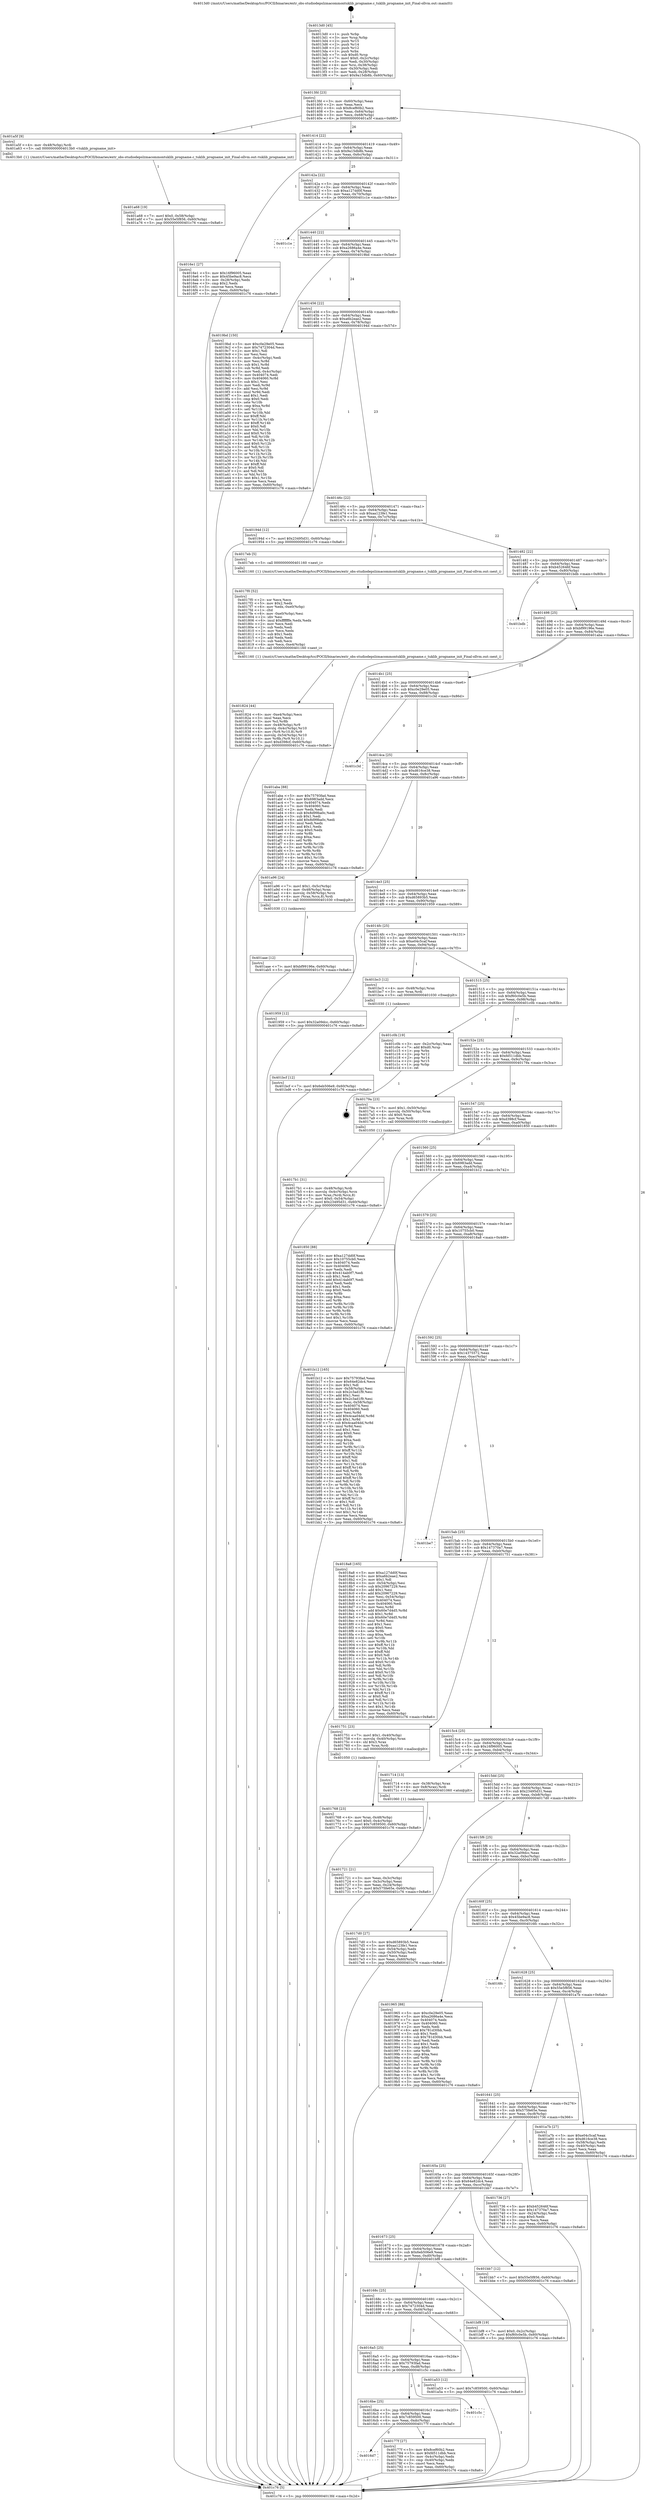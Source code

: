 digraph "0x4013d0" {
  label = "0x4013d0 (/mnt/c/Users/mathe/Desktop/tcc/POCII/binaries/extr_obs-studiodepslzmacommontuklib_progname.c_tuklib_progname_init_Final-ollvm.out::main(0))"
  labelloc = "t"
  node[shape=record]

  Entry [label="",width=0.3,height=0.3,shape=circle,fillcolor=black,style=filled]
  "0x4013fd" [label="{
     0x4013fd [23]\l
     | [instrs]\l
     &nbsp;&nbsp;0x4013fd \<+3\>: mov -0x60(%rbp),%eax\l
     &nbsp;&nbsp;0x401400 \<+2\>: mov %eax,%ecx\l
     &nbsp;&nbsp;0x401402 \<+6\>: sub $0x8cef60b2,%ecx\l
     &nbsp;&nbsp;0x401408 \<+3\>: mov %eax,-0x64(%rbp)\l
     &nbsp;&nbsp;0x40140b \<+3\>: mov %ecx,-0x68(%rbp)\l
     &nbsp;&nbsp;0x40140e \<+6\>: je 0000000000401a5f \<main+0x68f\>\l
  }"]
  "0x401a5f" [label="{
     0x401a5f [9]\l
     | [instrs]\l
     &nbsp;&nbsp;0x401a5f \<+4\>: mov -0x48(%rbp),%rdi\l
     &nbsp;&nbsp;0x401a63 \<+5\>: call 00000000004013b0 \<tuklib_progname_init\>\l
     | [calls]\l
     &nbsp;&nbsp;0x4013b0 \{1\} (/mnt/c/Users/mathe/Desktop/tcc/POCII/binaries/extr_obs-studiodepslzmacommontuklib_progname.c_tuklib_progname_init_Final-ollvm.out::tuklib_progname_init)\l
  }"]
  "0x401414" [label="{
     0x401414 [22]\l
     | [instrs]\l
     &nbsp;&nbsp;0x401414 \<+5\>: jmp 0000000000401419 \<main+0x49\>\l
     &nbsp;&nbsp;0x401419 \<+3\>: mov -0x64(%rbp),%eax\l
     &nbsp;&nbsp;0x40141c \<+5\>: sub $0x9a15db8b,%eax\l
     &nbsp;&nbsp;0x401421 \<+3\>: mov %eax,-0x6c(%rbp)\l
     &nbsp;&nbsp;0x401424 \<+6\>: je 00000000004016e1 \<main+0x311\>\l
  }"]
  Exit [label="",width=0.3,height=0.3,shape=circle,fillcolor=black,style=filled,peripheries=2]
  "0x4016e1" [label="{
     0x4016e1 [27]\l
     | [instrs]\l
     &nbsp;&nbsp;0x4016e1 \<+5\>: mov $0x16f96005,%eax\l
     &nbsp;&nbsp;0x4016e6 \<+5\>: mov $0x45be9ac8,%ecx\l
     &nbsp;&nbsp;0x4016eb \<+3\>: mov -0x28(%rbp),%edx\l
     &nbsp;&nbsp;0x4016ee \<+3\>: cmp $0x2,%edx\l
     &nbsp;&nbsp;0x4016f1 \<+3\>: cmovne %ecx,%eax\l
     &nbsp;&nbsp;0x4016f4 \<+3\>: mov %eax,-0x60(%rbp)\l
     &nbsp;&nbsp;0x4016f7 \<+5\>: jmp 0000000000401c76 \<main+0x8a6\>\l
  }"]
  "0x40142a" [label="{
     0x40142a [22]\l
     | [instrs]\l
     &nbsp;&nbsp;0x40142a \<+5\>: jmp 000000000040142f \<main+0x5f\>\l
     &nbsp;&nbsp;0x40142f \<+3\>: mov -0x64(%rbp),%eax\l
     &nbsp;&nbsp;0x401432 \<+5\>: sub $0xa127dd0f,%eax\l
     &nbsp;&nbsp;0x401437 \<+3\>: mov %eax,-0x70(%rbp)\l
     &nbsp;&nbsp;0x40143a \<+6\>: je 0000000000401c1e \<main+0x84e\>\l
  }"]
  "0x401c76" [label="{
     0x401c76 [5]\l
     | [instrs]\l
     &nbsp;&nbsp;0x401c76 \<+5\>: jmp 00000000004013fd \<main+0x2d\>\l
  }"]
  "0x4013d0" [label="{
     0x4013d0 [45]\l
     | [instrs]\l
     &nbsp;&nbsp;0x4013d0 \<+1\>: push %rbp\l
     &nbsp;&nbsp;0x4013d1 \<+3\>: mov %rsp,%rbp\l
     &nbsp;&nbsp;0x4013d4 \<+2\>: push %r15\l
     &nbsp;&nbsp;0x4013d6 \<+2\>: push %r14\l
     &nbsp;&nbsp;0x4013d8 \<+2\>: push %r12\l
     &nbsp;&nbsp;0x4013da \<+1\>: push %rbx\l
     &nbsp;&nbsp;0x4013db \<+7\>: sub $0xd0,%rsp\l
     &nbsp;&nbsp;0x4013e2 \<+7\>: movl $0x0,-0x2c(%rbp)\l
     &nbsp;&nbsp;0x4013e9 \<+3\>: mov %edi,-0x30(%rbp)\l
     &nbsp;&nbsp;0x4013ec \<+4\>: mov %rsi,-0x38(%rbp)\l
     &nbsp;&nbsp;0x4013f0 \<+3\>: mov -0x30(%rbp),%edi\l
     &nbsp;&nbsp;0x4013f3 \<+3\>: mov %edi,-0x28(%rbp)\l
     &nbsp;&nbsp;0x4013f6 \<+7\>: movl $0x9a15db8b,-0x60(%rbp)\l
  }"]
  "0x401bcf" [label="{
     0x401bcf [12]\l
     | [instrs]\l
     &nbsp;&nbsp;0x401bcf \<+7\>: movl $0x6eb506e9,-0x60(%rbp)\l
     &nbsp;&nbsp;0x401bd6 \<+5\>: jmp 0000000000401c76 \<main+0x8a6\>\l
  }"]
  "0x401c1e" [label="{
     0x401c1e\l
  }", style=dashed]
  "0x401440" [label="{
     0x401440 [22]\l
     | [instrs]\l
     &nbsp;&nbsp;0x401440 \<+5\>: jmp 0000000000401445 \<main+0x75\>\l
     &nbsp;&nbsp;0x401445 \<+3\>: mov -0x64(%rbp),%eax\l
     &nbsp;&nbsp;0x401448 \<+5\>: sub $0xa2686a4e,%eax\l
     &nbsp;&nbsp;0x40144d \<+3\>: mov %eax,-0x74(%rbp)\l
     &nbsp;&nbsp;0x401450 \<+6\>: je 00000000004019bd \<main+0x5ed\>\l
  }"]
  "0x401aae" [label="{
     0x401aae [12]\l
     | [instrs]\l
     &nbsp;&nbsp;0x401aae \<+7\>: movl $0xbf99196e,-0x60(%rbp)\l
     &nbsp;&nbsp;0x401ab5 \<+5\>: jmp 0000000000401c76 \<main+0x8a6\>\l
  }"]
  "0x4019bd" [label="{
     0x4019bd [150]\l
     | [instrs]\l
     &nbsp;&nbsp;0x4019bd \<+5\>: mov $0xc0e29e05,%eax\l
     &nbsp;&nbsp;0x4019c2 \<+5\>: mov $0x7472304d,%ecx\l
     &nbsp;&nbsp;0x4019c7 \<+2\>: mov $0x1,%dl\l
     &nbsp;&nbsp;0x4019c9 \<+2\>: xor %esi,%esi\l
     &nbsp;&nbsp;0x4019cb \<+3\>: mov -0x4c(%rbp),%edi\l
     &nbsp;&nbsp;0x4019ce \<+3\>: mov %esi,%r8d\l
     &nbsp;&nbsp;0x4019d1 \<+4\>: sub $0x1,%r8d\l
     &nbsp;&nbsp;0x4019d5 \<+3\>: sub %r8d,%edi\l
     &nbsp;&nbsp;0x4019d8 \<+3\>: mov %edi,-0x4c(%rbp)\l
     &nbsp;&nbsp;0x4019db \<+7\>: mov 0x404074,%edi\l
     &nbsp;&nbsp;0x4019e2 \<+8\>: mov 0x404060,%r8d\l
     &nbsp;&nbsp;0x4019ea \<+3\>: sub $0x1,%esi\l
     &nbsp;&nbsp;0x4019ed \<+3\>: mov %edi,%r9d\l
     &nbsp;&nbsp;0x4019f0 \<+3\>: add %esi,%r9d\l
     &nbsp;&nbsp;0x4019f3 \<+4\>: imul %r9d,%edi\l
     &nbsp;&nbsp;0x4019f7 \<+3\>: and $0x1,%edi\l
     &nbsp;&nbsp;0x4019fa \<+3\>: cmp $0x0,%edi\l
     &nbsp;&nbsp;0x4019fd \<+4\>: sete %r10b\l
     &nbsp;&nbsp;0x401a01 \<+4\>: cmp $0xa,%r8d\l
     &nbsp;&nbsp;0x401a05 \<+4\>: setl %r11b\l
     &nbsp;&nbsp;0x401a09 \<+3\>: mov %r10b,%bl\l
     &nbsp;&nbsp;0x401a0c \<+3\>: xor $0xff,%bl\l
     &nbsp;&nbsp;0x401a0f \<+3\>: mov %r11b,%r14b\l
     &nbsp;&nbsp;0x401a12 \<+4\>: xor $0xff,%r14b\l
     &nbsp;&nbsp;0x401a16 \<+3\>: xor $0x0,%dl\l
     &nbsp;&nbsp;0x401a19 \<+3\>: mov %bl,%r15b\l
     &nbsp;&nbsp;0x401a1c \<+4\>: and $0x0,%r15b\l
     &nbsp;&nbsp;0x401a20 \<+3\>: and %dl,%r10b\l
     &nbsp;&nbsp;0x401a23 \<+3\>: mov %r14b,%r12b\l
     &nbsp;&nbsp;0x401a26 \<+4\>: and $0x0,%r12b\l
     &nbsp;&nbsp;0x401a2a \<+3\>: and %dl,%r11b\l
     &nbsp;&nbsp;0x401a2d \<+3\>: or %r10b,%r15b\l
     &nbsp;&nbsp;0x401a30 \<+3\>: or %r11b,%r12b\l
     &nbsp;&nbsp;0x401a33 \<+3\>: xor %r12b,%r15b\l
     &nbsp;&nbsp;0x401a36 \<+3\>: or %r14b,%bl\l
     &nbsp;&nbsp;0x401a39 \<+3\>: xor $0xff,%bl\l
     &nbsp;&nbsp;0x401a3c \<+3\>: or $0x0,%dl\l
     &nbsp;&nbsp;0x401a3f \<+2\>: and %dl,%bl\l
     &nbsp;&nbsp;0x401a41 \<+3\>: or %bl,%r15b\l
     &nbsp;&nbsp;0x401a44 \<+4\>: test $0x1,%r15b\l
     &nbsp;&nbsp;0x401a48 \<+3\>: cmovne %ecx,%eax\l
     &nbsp;&nbsp;0x401a4b \<+3\>: mov %eax,-0x60(%rbp)\l
     &nbsp;&nbsp;0x401a4e \<+5\>: jmp 0000000000401c76 \<main+0x8a6\>\l
  }"]
  "0x401456" [label="{
     0x401456 [22]\l
     | [instrs]\l
     &nbsp;&nbsp;0x401456 \<+5\>: jmp 000000000040145b \<main+0x8b\>\l
     &nbsp;&nbsp;0x40145b \<+3\>: mov -0x64(%rbp),%eax\l
     &nbsp;&nbsp;0x40145e \<+5\>: sub $0xa6b2eae2,%eax\l
     &nbsp;&nbsp;0x401463 \<+3\>: mov %eax,-0x78(%rbp)\l
     &nbsp;&nbsp;0x401466 \<+6\>: je 000000000040194d \<main+0x57d\>\l
  }"]
  "0x401a68" [label="{
     0x401a68 [19]\l
     | [instrs]\l
     &nbsp;&nbsp;0x401a68 \<+7\>: movl $0x0,-0x58(%rbp)\l
     &nbsp;&nbsp;0x401a6f \<+7\>: movl $0x55e5f856,-0x60(%rbp)\l
     &nbsp;&nbsp;0x401a76 \<+5\>: jmp 0000000000401c76 \<main+0x8a6\>\l
  }"]
  "0x40194d" [label="{
     0x40194d [12]\l
     | [instrs]\l
     &nbsp;&nbsp;0x40194d \<+7\>: movl $0x23495d31,-0x60(%rbp)\l
     &nbsp;&nbsp;0x401954 \<+5\>: jmp 0000000000401c76 \<main+0x8a6\>\l
  }"]
  "0x40146c" [label="{
     0x40146c [22]\l
     | [instrs]\l
     &nbsp;&nbsp;0x40146c \<+5\>: jmp 0000000000401471 \<main+0xa1\>\l
     &nbsp;&nbsp;0x401471 \<+3\>: mov -0x64(%rbp),%eax\l
     &nbsp;&nbsp;0x401474 \<+5\>: sub $0xaa123fe1,%eax\l
     &nbsp;&nbsp;0x401479 \<+3\>: mov %eax,-0x7c(%rbp)\l
     &nbsp;&nbsp;0x40147c \<+6\>: je 00000000004017eb \<main+0x41b\>\l
  }"]
  "0x401824" [label="{
     0x401824 [44]\l
     | [instrs]\l
     &nbsp;&nbsp;0x401824 \<+6\>: mov -0xe4(%rbp),%ecx\l
     &nbsp;&nbsp;0x40182a \<+3\>: imul %eax,%ecx\l
     &nbsp;&nbsp;0x40182d \<+3\>: mov %cl,%r8b\l
     &nbsp;&nbsp;0x401830 \<+4\>: mov -0x48(%rbp),%r9\l
     &nbsp;&nbsp;0x401834 \<+4\>: movslq -0x4c(%rbp),%r10\l
     &nbsp;&nbsp;0x401838 \<+4\>: mov (%r9,%r10,8),%r9\l
     &nbsp;&nbsp;0x40183c \<+4\>: movslq -0x54(%rbp),%r10\l
     &nbsp;&nbsp;0x401840 \<+4\>: mov %r8b,(%r9,%r10,1)\l
     &nbsp;&nbsp;0x401844 \<+7\>: movl $0xd398cf,-0x60(%rbp)\l
     &nbsp;&nbsp;0x40184b \<+5\>: jmp 0000000000401c76 \<main+0x8a6\>\l
  }"]
  "0x4017eb" [label="{
     0x4017eb [5]\l
     | [instrs]\l
     &nbsp;&nbsp;0x4017eb \<+5\>: call 0000000000401160 \<next_i\>\l
     | [calls]\l
     &nbsp;&nbsp;0x401160 \{1\} (/mnt/c/Users/mathe/Desktop/tcc/POCII/binaries/extr_obs-studiodepslzmacommontuklib_progname.c_tuklib_progname_init_Final-ollvm.out::next_i)\l
  }"]
  "0x401482" [label="{
     0x401482 [22]\l
     | [instrs]\l
     &nbsp;&nbsp;0x401482 \<+5\>: jmp 0000000000401487 \<main+0xb7\>\l
     &nbsp;&nbsp;0x401487 \<+3\>: mov -0x64(%rbp),%eax\l
     &nbsp;&nbsp;0x40148a \<+5\>: sub $0xb452646f,%eax\l
     &nbsp;&nbsp;0x40148f \<+3\>: mov %eax,-0x80(%rbp)\l
     &nbsp;&nbsp;0x401492 \<+6\>: je 0000000000401bdb \<main+0x80b\>\l
  }"]
  "0x4017f0" [label="{
     0x4017f0 [52]\l
     | [instrs]\l
     &nbsp;&nbsp;0x4017f0 \<+2\>: xor %ecx,%ecx\l
     &nbsp;&nbsp;0x4017f2 \<+5\>: mov $0x2,%edx\l
     &nbsp;&nbsp;0x4017f7 \<+6\>: mov %edx,-0xe0(%rbp)\l
     &nbsp;&nbsp;0x4017fd \<+1\>: cltd\l
     &nbsp;&nbsp;0x4017fe \<+6\>: mov -0xe0(%rbp),%esi\l
     &nbsp;&nbsp;0x401804 \<+2\>: idiv %esi\l
     &nbsp;&nbsp;0x401806 \<+6\>: imul $0xfffffffe,%edx,%edx\l
     &nbsp;&nbsp;0x40180c \<+2\>: mov %ecx,%edi\l
     &nbsp;&nbsp;0x40180e \<+2\>: sub %edx,%edi\l
     &nbsp;&nbsp;0x401810 \<+2\>: mov %ecx,%edx\l
     &nbsp;&nbsp;0x401812 \<+3\>: sub $0x1,%edx\l
     &nbsp;&nbsp;0x401815 \<+2\>: add %edx,%edi\l
     &nbsp;&nbsp;0x401817 \<+2\>: sub %edi,%ecx\l
     &nbsp;&nbsp;0x401819 \<+6\>: mov %ecx,-0xe4(%rbp)\l
     &nbsp;&nbsp;0x40181f \<+5\>: call 0000000000401160 \<next_i\>\l
     | [calls]\l
     &nbsp;&nbsp;0x401160 \{1\} (/mnt/c/Users/mathe/Desktop/tcc/POCII/binaries/extr_obs-studiodepslzmacommontuklib_progname.c_tuklib_progname_init_Final-ollvm.out::next_i)\l
  }"]
  "0x401bdb" [label="{
     0x401bdb\l
  }", style=dashed]
  "0x401498" [label="{
     0x401498 [25]\l
     | [instrs]\l
     &nbsp;&nbsp;0x401498 \<+5\>: jmp 000000000040149d \<main+0xcd\>\l
     &nbsp;&nbsp;0x40149d \<+3\>: mov -0x64(%rbp),%eax\l
     &nbsp;&nbsp;0x4014a0 \<+5\>: sub $0xbf99196e,%eax\l
     &nbsp;&nbsp;0x4014a5 \<+6\>: mov %eax,-0x84(%rbp)\l
     &nbsp;&nbsp;0x4014ab \<+6\>: je 0000000000401aba \<main+0x6ea\>\l
  }"]
  "0x4017b1" [label="{
     0x4017b1 [31]\l
     | [instrs]\l
     &nbsp;&nbsp;0x4017b1 \<+4\>: mov -0x48(%rbp),%rdi\l
     &nbsp;&nbsp;0x4017b5 \<+4\>: movslq -0x4c(%rbp),%rcx\l
     &nbsp;&nbsp;0x4017b9 \<+4\>: mov %rax,(%rdi,%rcx,8)\l
     &nbsp;&nbsp;0x4017bd \<+7\>: movl $0x0,-0x54(%rbp)\l
     &nbsp;&nbsp;0x4017c4 \<+7\>: movl $0x23495d31,-0x60(%rbp)\l
     &nbsp;&nbsp;0x4017cb \<+5\>: jmp 0000000000401c76 \<main+0x8a6\>\l
  }"]
  "0x401aba" [label="{
     0x401aba [88]\l
     | [instrs]\l
     &nbsp;&nbsp;0x401aba \<+5\>: mov $0x75793fad,%eax\l
     &nbsp;&nbsp;0x401abf \<+5\>: mov $0x6983add,%ecx\l
     &nbsp;&nbsp;0x401ac4 \<+7\>: mov 0x404074,%edx\l
     &nbsp;&nbsp;0x401acb \<+7\>: mov 0x404060,%esi\l
     &nbsp;&nbsp;0x401ad2 \<+2\>: mov %edx,%edi\l
     &nbsp;&nbsp;0x401ad4 \<+6\>: sub $0x8d99ba0c,%edi\l
     &nbsp;&nbsp;0x401ada \<+3\>: sub $0x1,%edi\l
     &nbsp;&nbsp;0x401add \<+6\>: add $0x8d99ba0c,%edi\l
     &nbsp;&nbsp;0x401ae3 \<+3\>: imul %edi,%edx\l
     &nbsp;&nbsp;0x401ae6 \<+3\>: and $0x1,%edx\l
     &nbsp;&nbsp;0x401ae9 \<+3\>: cmp $0x0,%edx\l
     &nbsp;&nbsp;0x401aec \<+4\>: sete %r8b\l
     &nbsp;&nbsp;0x401af0 \<+3\>: cmp $0xa,%esi\l
     &nbsp;&nbsp;0x401af3 \<+4\>: setl %r9b\l
     &nbsp;&nbsp;0x401af7 \<+3\>: mov %r8b,%r10b\l
     &nbsp;&nbsp;0x401afa \<+3\>: and %r9b,%r10b\l
     &nbsp;&nbsp;0x401afd \<+3\>: xor %r9b,%r8b\l
     &nbsp;&nbsp;0x401b00 \<+3\>: or %r8b,%r10b\l
     &nbsp;&nbsp;0x401b03 \<+4\>: test $0x1,%r10b\l
     &nbsp;&nbsp;0x401b07 \<+3\>: cmovne %ecx,%eax\l
     &nbsp;&nbsp;0x401b0a \<+3\>: mov %eax,-0x60(%rbp)\l
     &nbsp;&nbsp;0x401b0d \<+5\>: jmp 0000000000401c76 \<main+0x8a6\>\l
  }"]
  "0x4014b1" [label="{
     0x4014b1 [25]\l
     | [instrs]\l
     &nbsp;&nbsp;0x4014b1 \<+5\>: jmp 00000000004014b6 \<main+0xe6\>\l
     &nbsp;&nbsp;0x4014b6 \<+3\>: mov -0x64(%rbp),%eax\l
     &nbsp;&nbsp;0x4014b9 \<+5\>: sub $0xc0e29e05,%eax\l
     &nbsp;&nbsp;0x4014be \<+6\>: mov %eax,-0x88(%rbp)\l
     &nbsp;&nbsp;0x4014c4 \<+6\>: je 0000000000401c3d \<main+0x86d\>\l
  }"]
  "0x4016d7" [label="{
     0x4016d7\l
  }", style=dashed]
  "0x401c3d" [label="{
     0x401c3d\l
  }", style=dashed]
  "0x4014ca" [label="{
     0x4014ca [25]\l
     | [instrs]\l
     &nbsp;&nbsp;0x4014ca \<+5\>: jmp 00000000004014cf \<main+0xff\>\l
     &nbsp;&nbsp;0x4014cf \<+3\>: mov -0x64(%rbp),%eax\l
     &nbsp;&nbsp;0x4014d2 \<+5\>: sub $0xd616ce38,%eax\l
     &nbsp;&nbsp;0x4014d7 \<+6\>: mov %eax,-0x8c(%rbp)\l
     &nbsp;&nbsp;0x4014dd \<+6\>: je 0000000000401a96 \<main+0x6c6\>\l
  }"]
  "0x40177f" [label="{
     0x40177f [27]\l
     | [instrs]\l
     &nbsp;&nbsp;0x40177f \<+5\>: mov $0x8cef60b2,%eax\l
     &nbsp;&nbsp;0x401784 \<+5\>: mov $0xfd511dbb,%ecx\l
     &nbsp;&nbsp;0x401789 \<+3\>: mov -0x4c(%rbp),%edx\l
     &nbsp;&nbsp;0x40178c \<+3\>: cmp -0x40(%rbp),%edx\l
     &nbsp;&nbsp;0x40178f \<+3\>: cmovl %ecx,%eax\l
     &nbsp;&nbsp;0x401792 \<+3\>: mov %eax,-0x60(%rbp)\l
     &nbsp;&nbsp;0x401795 \<+5\>: jmp 0000000000401c76 \<main+0x8a6\>\l
  }"]
  "0x401a96" [label="{
     0x401a96 [24]\l
     | [instrs]\l
     &nbsp;&nbsp;0x401a96 \<+7\>: movl $0x1,-0x5c(%rbp)\l
     &nbsp;&nbsp;0x401a9d \<+4\>: mov -0x48(%rbp),%rax\l
     &nbsp;&nbsp;0x401aa1 \<+4\>: movslq -0x58(%rbp),%rcx\l
     &nbsp;&nbsp;0x401aa5 \<+4\>: mov (%rax,%rcx,8),%rdi\l
     &nbsp;&nbsp;0x401aa9 \<+5\>: call 0000000000401030 \<free@plt\>\l
     | [calls]\l
     &nbsp;&nbsp;0x401030 \{1\} (unknown)\l
  }"]
  "0x4014e3" [label="{
     0x4014e3 [25]\l
     | [instrs]\l
     &nbsp;&nbsp;0x4014e3 \<+5\>: jmp 00000000004014e8 \<main+0x118\>\l
     &nbsp;&nbsp;0x4014e8 \<+3\>: mov -0x64(%rbp),%eax\l
     &nbsp;&nbsp;0x4014eb \<+5\>: sub $0xd65893b5,%eax\l
     &nbsp;&nbsp;0x4014f0 \<+6\>: mov %eax,-0x90(%rbp)\l
     &nbsp;&nbsp;0x4014f6 \<+6\>: je 0000000000401959 \<main+0x589\>\l
  }"]
  "0x4016be" [label="{
     0x4016be [25]\l
     | [instrs]\l
     &nbsp;&nbsp;0x4016be \<+5\>: jmp 00000000004016c3 \<main+0x2f3\>\l
     &nbsp;&nbsp;0x4016c3 \<+3\>: mov -0x64(%rbp),%eax\l
     &nbsp;&nbsp;0x4016c6 \<+5\>: sub $0x7c859500,%eax\l
     &nbsp;&nbsp;0x4016cb \<+6\>: mov %eax,-0xdc(%rbp)\l
     &nbsp;&nbsp;0x4016d1 \<+6\>: je 000000000040177f \<main+0x3af\>\l
  }"]
  "0x401959" [label="{
     0x401959 [12]\l
     | [instrs]\l
     &nbsp;&nbsp;0x401959 \<+7\>: movl $0x32a09dcc,-0x60(%rbp)\l
     &nbsp;&nbsp;0x401960 \<+5\>: jmp 0000000000401c76 \<main+0x8a6\>\l
  }"]
  "0x4014fc" [label="{
     0x4014fc [25]\l
     | [instrs]\l
     &nbsp;&nbsp;0x4014fc \<+5\>: jmp 0000000000401501 \<main+0x131\>\l
     &nbsp;&nbsp;0x401501 \<+3\>: mov -0x64(%rbp),%eax\l
     &nbsp;&nbsp;0x401504 \<+5\>: sub $0xe04c5caf,%eax\l
     &nbsp;&nbsp;0x401509 \<+6\>: mov %eax,-0x94(%rbp)\l
     &nbsp;&nbsp;0x40150f \<+6\>: je 0000000000401bc3 \<main+0x7f3\>\l
  }"]
  "0x401c5c" [label="{
     0x401c5c\l
  }", style=dashed]
  "0x401bc3" [label="{
     0x401bc3 [12]\l
     | [instrs]\l
     &nbsp;&nbsp;0x401bc3 \<+4\>: mov -0x48(%rbp),%rax\l
     &nbsp;&nbsp;0x401bc7 \<+3\>: mov %rax,%rdi\l
     &nbsp;&nbsp;0x401bca \<+5\>: call 0000000000401030 \<free@plt\>\l
     | [calls]\l
     &nbsp;&nbsp;0x401030 \{1\} (unknown)\l
  }"]
  "0x401515" [label="{
     0x401515 [25]\l
     | [instrs]\l
     &nbsp;&nbsp;0x401515 \<+5\>: jmp 000000000040151a \<main+0x14a\>\l
     &nbsp;&nbsp;0x40151a \<+3\>: mov -0x64(%rbp),%eax\l
     &nbsp;&nbsp;0x40151d \<+5\>: sub $0xf60c0e5b,%eax\l
     &nbsp;&nbsp;0x401522 \<+6\>: mov %eax,-0x98(%rbp)\l
     &nbsp;&nbsp;0x401528 \<+6\>: je 0000000000401c0b \<main+0x83b\>\l
  }"]
  "0x4016a5" [label="{
     0x4016a5 [25]\l
     | [instrs]\l
     &nbsp;&nbsp;0x4016a5 \<+5\>: jmp 00000000004016aa \<main+0x2da\>\l
     &nbsp;&nbsp;0x4016aa \<+3\>: mov -0x64(%rbp),%eax\l
     &nbsp;&nbsp;0x4016ad \<+5\>: sub $0x75793fad,%eax\l
     &nbsp;&nbsp;0x4016b2 \<+6\>: mov %eax,-0xd8(%rbp)\l
     &nbsp;&nbsp;0x4016b8 \<+6\>: je 0000000000401c5c \<main+0x88c\>\l
  }"]
  "0x401c0b" [label="{
     0x401c0b [19]\l
     | [instrs]\l
     &nbsp;&nbsp;0x401c0b \<+3\>: mov -0x2c(%rbp),%eax\l
     &nbsp;&nbsp;0x401c0e \<+7\>: add $0xd0,%rsp\l
     &nbsp;&nbsp;0x401c15 \<+1\>: pop %rbx\l
     &nbsp;&nbsp;0x401c16 \<+2\>: pop %r12\l
     &nbsp;&nbsp;0x401c18 \<+2\>: pop %r14\l
     &nbsp;&nbsp;0x401c1a \<+2\>: pop %r15\l
     &nbsp;&nbsp;0x401c1c \<+1\>: pop %rbp\l
     &nbsp;&nbsp;0x401c1d \<+1\>: ret\l
  }"]
  "0x40152e" [label="{
     0x40152e [25]\l
     | [instrs]\l
     &nbsp;&nbsp;0x40152e \<+5\>: jmp 0000000000401533 \<main+0x163\>\l
     &nbsp;&nbsp;0x401533 \<+3\>: mov -0x64(%rbp),%eax\l
     &nbsp;&nbsp;0x401536 \<+5\>: sub $0xfd511dbb,%eax\l
     &nbsp;&nbsp;0x40153b \<+6\>: mov %eax,-0x9c(%rbp)\l
     &nbsp;&nbsp;0x401541 \<+6\>: je 000000000040179a \<main+0x3ca\>\l
  }"]
  "0x401a53" [label="{
     0x401a53 [12]\l
     | [instrs]\l
     &nbsp;&nbsp;0x401a53 \<+7\>: movl $0x7c859500,-0x60(%rbp)\l
     &nbsp;&nbsp;0x401a5a \<+5\>: jmp 0000000000401c76 \<main+0x8a6\>\l
  }"]
  "0x40179a" [label="{
     0x40179a [23]\l
     | [instrs]\l
     &nbsp;&nbsp;0x40179a \<+7\>: movl $0x1,-0x50(%rbp)\l
     &nbsp;&nbsp;0x4017a1 \<+4\>: movslq -0x50(%rbp),%rax\l
     &nbsp;&nbsp;0x4017a5 \<+4\>: shl $0x0,%rax\l
     &nbsp;&nbsp;0x4017a9 \<+3\>: mov %rax,%rdi\l
     &nbsp;&nbsp;0x4017ac \<+5\>: call 0000000000401050 \<malloc@plt\>\l
     | [calls]\l
     &nbsp;&nbsp;0x401050 \{1\} (unknown)\l
  }"]
  "0x401547" [label="{
     0x401547 [25]\l
     | [instrs]\l
     &nbsp;&nbsp;0x401547 \<+5\>: jmp 000000000040154c \<main+0x17c\>\l
     &nbsp;&nbsp;0x40154c \<+3\>: mov -0x64(%rbp),%eax\l
     &nbsp;&nbsp;0x40154f \<+5\>: sub $0xd398cf,%eax\l
     &nbsp;&nbsp;0x401554 \<+6\>: mov %eax,-0xa0(%rbp)\l
     &nbsp;&nbsp;0x40155a \<+6\>: je 0000000000401850 \<main+0x480\>\l
  }"]
  "0x40168c" [label="{
     0x40168c [25]\l
     | [instrs]\l
     &nbsp;&nbsp;0x40168c \<+5\>: jmp 0000000000401691 \<main+0x2c1\>\l
     &nbsp;&nbsp;0x401691 \<+3\>: mov -0x64(%rbp),%eax\l
     &nbsp;&nbsp;0x401694 \<+5\>: sub $0x7472304d,%eax\l
     &nbsp;&nbsp;0x401699 \<+6\>: mov %eax,-0xd4(%rbp)\l
     &nbsp;&nbsp;0x40169f \<+6\>: je 0000000000401a53 \<main+0x683\>\l
  }"]
  "0x401850" [label="{
     0x401850 [88]\l
     | [instrs]\l
     &nbsp;&nbsp;0x401850 \<+5\>: mov $0xa127dd0f,%eax\l
     &nbsp;&nbsp;0x401855 \<+5\>: mov $0x10755cb0,%ecx\l
     &nbsp;&nbsp;0x40185a \<+7\>: mov 0x404074,%edx\l
     &nbsp;&nbsp;0x401861 \<+7\>: mov 0x404060,%esi\l
     &nbsp;&nbsp;0x401868 \<+2\>: mov %edx,%edi\l
     &nbsp;&nbsp;0x40186a \<+6\>: sub $0x414ab0f7,%edi\l
     &nbsp;&nbsp;0x401870 \<+3\>: sub $0x1,%edi\l
     &nbsp;&nbsp;0x401873 \<+6\>: add $0x414ab0f7,%edi\l
     &nbsp;&nbsp;0x401879 \<+3\>: imul %edi,%edx\l
     &nbsp;&nbsp;0x40187c \<+3\>: and $0x1,%edx\l
     &nbsp;&nbsp;0x40187f \<+3\>: cmp $0x0,%edx\l
     &nbsp;&nbsp;0x401882 \<+4\>: sete %r8b\l
     &nbsp;&nbsp;0x401886 \<+3\>: cmp $0xa,%esi\l
     &nbsp;&nbsp;0x401889 \<+4\>: setl %r9b\l
     &nbsp;&nbsp;0x40188d \<+3\>: mov %r8b,%r10b\l
     &nbsp;&nbsp;0x401890 \<+3\>: and %r9b,%r10b\l
     &nbsp;&nbsp;0x401893 \<+3\>: xor %r9b,%r8b\l
     &nbsp;&nbsp;0x401896 \<+3\>: or %r8b,%r10b\l
     &nbsp;&nbsp;0x401899 \<+4\>: test $0x1,%r10b\l
     &nbsp;&nbsp;0x40189d \<+3\>: cmovne %ecx,%eax\l
     &nbsp;&nbsp;0x4018a0 \<+3\>: mov %eax,-0x60(%rbp)\l
     &nbsp;&nbsp;0x4018a3 \<+5\>: jmp 0000000000401c76 \<main+0x8a6\>\l
  }"]
  "0x401560" [label="{
     0x401560 [25]\l
     | [instrs]\l
     &nbsp;&nbsp;0x401560 \<+5\>: jmp 0000000000401565 \<main+0x195\>\l
     &nbsp;&nbsp;0x401565 \<+3\>: mov -0x64(%rbp),%eax\l
     &nbsp;&nbsp;0x401568 \<+5\>: sub $0x6983add,%eax\l
     &nbsp;&nbsp;0x40156d \<+6\>: mov %eax,-0xa4(%rbp)\l
     &nbsp;&nbsp;0x401573 \<+6\>: je 0000000000401b12 \<main+0x742\>\l
  }"]
  "0x401bf8" [label="{
     0x401bf8 [19]\l
     | [instrs]\l
     &nbsp;&nbsp;0x401bf8 \<+7\>: movl $0x0,-0x2c(%rbp)\l
     &nbsp;&nbsp;0x401bff \<+7\>: movl $0xf60c0e5b,-0x60(%rbp)\l
     &nbsp;&nbsp;0x401c06 \<+5\>: jmp 0000000000401c76 \<main+0x8a6\>\l
  }"]
  "0x401b12" [label="{
     0x401b12 [165]\l
     | [instrs]\l
     &nbsp;&nbsp;0x401b12 \<+5\>: mov $0x75793fad,%eax\l
     &nbsp;&nbsp;0x401b17 \<+5\>: mov $0x64e82dc4,%ecx\l
     &nbsp;&nbsp;0x401b1c \<+2\>: mov $0x1,%dl\l
     &nbsp;&nbsp;0x401b1e \<+3\>: mov -0x58(%rbp),%esi\l
     &nbsp;&nbsp;0x401b21 \<+6\>: sub $0x2c3ad1f9,%esi\l
     &nbsp;&nbsp;0x401b27 \<+3\>: add $0x1,%esi\l
     &nbsp;&nbsp;0x401b2a \<+6\>: add $0x2c3ad1f9,%esi\l
     &nbsp;&nbsp;0x401b30 \<+3\>: mov %esi,-0x58(%rbp)\l
     &nbsp;&nbsp;0x401b33 \<+7\>: mov 0x404074,%esi\l
     &nbsp;&nbsp;0x401b3a \<+7\>: mov 0x404060,%edi\l
     &nbsp;&nbsp;0x401b41 \<+3\>: mov %esi,%r8d\l
     &nbsp;&nbsp;0x401b44 \<+7\>: add $0x4caa04dd,%r8d\l
     &nbsp;&nbsp;0x401b4b \<+4\>: sub $0x1,%r8d\l
     &nbsp;&nbsp;0x401b4f \<+7\>: sub $0x4caa04dd,%r8d\l
     &nbsp;&nbsp;0x401b56 \<+4\>: imul %r8d,%esi\l
     &nbsp;&nbsp;0x401b5a \<+3\>: and $0x1,%esi\l
     &nbsp;&nbsp;0x401b5d \<+3\>: cmp $0x0,%esi\l
     &nbsp;&nbsp;0x401b60 \<+4\>: sete %r9b\l
     &nbsp;&nbsp;0x401b64 \<+3\>: cmp $0xa,%edi\l
     &nbsp;&nbsp;0x401b67 \<+4\>: setl %r10b\l
     &nbsp;&nbsp;0x401b6b \<+3\>: mov %r9b,%r11b\l
     &nbsp;&nbsp;0x401b6e \<+4\>: xor $0xff,%r11b\l
     &nbsp;&nbsp;0x401b72 \<+3\>: mov %r10b,%bl\l
     &nbsp;&nbsp;0x401b75 \<+3\>: xor $0xff,%bl\l
     &nbsp;&nbsp;0x401b78 \<+3\>: xor $0x1,%dl\l
     &nbsp;&nbsp;0x401b7b \<+3\>: mov %r11b,%r14b\l
     &nbsp;&nbsp;0x401b7e \<+4\>: and $0xff,%r14b\l
     &nbsp;&nbsp;0x401b82 \<+3\>: and %dl,%r9b\l
     &nbsp;&nbsp;0x401b85 \<+3\>: mov %bl,%r15b\l
     &nbsp;&nbsp;0x401b88 \<+4\>: and $0xff,%r15b\l
     &nbsp;&nbsp;0x401b8c \<+3\>: and %dl,%r10b\l
     &nbsp;&nbsp;0x401b8f \<+3\>: or %r9b,%r14b\l
     &nbsp;&nbsp;0x401b92 \<+3\>: or %r10b,%r15b\l
     &nbsp;&nbsp;0x401b95 \<+3\>: xor %r15b,%r14b\l
     &nbsp;&nbsp;0x401b98 \<+3\>: or %bl,%r11b\l
     &nbsp;&nbsp;0x401b9b \<+4\>: xor $0xff,%r11b\l
     &nbsp;&nbsp;0x401b9f \<+3\>: or $0x1,%dl\l
     &nbsp;&nbsp;0x401ba2 \<+3\>: and %dl,%r11b\l
     &nbsp;&nbsp;0x401ba5 \<+3\>: or %r11b,%r14b\l
     &nbsp;&nbsp;0x401ba8 \<+4\>: test $0x1,%r14b\l
     &nbsp;&nbsp;0x401bac \<+3\>: cmovne %ecx,%eax\l
     &nbsp;&nbsp;0x401baf \<+3\>: mov %eax,-0x60(%rbp)\l
     &nbsp;&nbsp;0x401bb2 \<+5\>: jmp 0000000000401c76 \<main+0x8a6\>\l
  }"]
  "0x401579" [label="{
     0x401579 [25]\l
     | [instrs]\l
     &nbsp;&nbsp;0x401579 \<+5\>: jmp 000000000040157e \<main+0x1ae\>\l
     &nbsp;&nbsp;0x40157e \<+3\>: mov -0x64(%rbp),%eax\l
     &nbsp;&nbsp;0x401581 \<+5\>: sub $0x10755cb0,%eax\l
     &nbsp;&nbsp;0x401586 \<+6\>: mov %eax,-0xa8(%rbp)\l
     &nbsp;&nbsp;0x40158c \<+6\>: je 00000000004018a8 \<main+0x4d8\>\l
  }"]
  "0x401673" [label="{
     0x401673 [25]\l
     | [instrs]\l
     &nbsp;&nbsp;0x401673 \<+5\>: jmp 0000000000401678 \<main+0x2a8\>\l
     &nbsp;&nbsp;0x401678 \<+3\>: mov -0x64(%rbp),%eax\l
     &nbsp;&nbsp;0x40167b \<+5\>: sub $0x6eb506e9,%eax\l
     &nbsp;&nbsp;0x401680 \<+6\>: mov %eax,-0xd0(%rbp)\l
     &nbsp;&nbsp;0x401686 \<+6\>: je 0000000000401bf8 \<main+0x828\>\l
  }"]
  "0x4018a8" [label="{
     0x4018a8 [165]\l
     | [instrs]\l
     &nbsp;&nbsp;0x4018a8 \<+5\>: mov $0xa127dd0f,%eax\l
     &nbsp;&nbsp;0x4018ad \<+5\>: mov $0xa6b2eae2,%ecx\l
     &nbsp;&nbsp;0x4018b2 \<+2\>: mov $0x1,%dl\l
     &nbsp;&nbsp;0x4018b4 \<+3\>: mov -0x54(%rbp),%esi\l
     &nbsp;&nbsp;0x4018b7 \<+6\>: sub $0x20967229,%esi\l
     &nbsp;&nbsp;0x4018bd \<+3\>: add $0x1,%esi\l
     &nbsp;&nbsp;0x4018c0 \<+6\>: add $0x20967229,%esi\l
     &nbsp;&nbsp;0x4018c6 \<+3\>: mov %esi,-0x54(%rbp)\l
     &nbsp;&nbsp;0x4018c9 \<+7\>: mov 0x404074,%esi\l
     &nbsp;&nbsp;0x4018d0 \<+7\>: mov 0x404060,%edi\l
     &nbsp;&nbsp;0x4018d7 \<+3\>: mov %esi,%r8d\l
     &nbsp;&nbsp;0x4018da \<+7\>: add $0x60e7d4d5,%r8d\l
     &nbsp;&nbsp;0x4018e1 \<+4\>: sub $0x1,%r8d\l
     &nbsp;&nbsp;0x4018e5 \<+7\>: sub $0x60e7d4d5,%r8d\l
     &nbsp;&nbsp;0x4018ec \<+4\>: imul %r8d,%esi\l
     &nbsp;&nbsp;0x4018f0 \<+3\>: and $0x1,%esi\l
     &nbsp;&nbsp;0x4018f3 \<+3\>: cmp $0x0,%esi\l
     &nbsp;&nbsp;0x4018f6 \<+4\>: sete %r9b\l
     &nbsp;&nbsp;0x4018fa \<+3\>: cmp $0xa,%edi\l
     &nbsp;&nbsp;0x4018fd \<+4\>: setl %r10b\l
     &nbsp;&nbsp;0x401901 \<+3\>: mov %r9b,%r11b\l
     &nbsp;&nbsp;0x401904 \<+4\>: xor $0xff,%r11b\l
     &nbsp;&nbsp;0x401908 \<+3\>: mov %r10b,%bl\l
     &nbsp;&nbsp;0x40190b \<+3\>: xor $0xff,%bl\l
     &nbsp;&nbsp;0x40190e \<+3\>: xor $0x0,%dl\l
     &nbsp;&nbsp;0x401911 \<+3\>: mov %r11b,%r14b\l
     &nbsp;&nbsp;0x401914 \<+4\>: and $0x0,%r14b\l
     &nbsp;&nbsp;0x401918 \<+3\>: and %dl,%r9b\l
     &nbsp;&nbsp;0x40191b \<+3\>: mov %bl,%r15b\l
     &nbsp;&nbsp;0x40191e \<+4\>: and $0x0,%r15b\l
     &nbsp;&nbsp;0x401922 \<+3\>: and %dl,%r10b\l
     &nbsp;&nbsp;0x401925 \<+3\>: or %r9b,%r14b\l
     &nbsp;&nbsp;0x401928 \<+3\>: or %r10b,%r15b\l
     &nbsp;&nbsp;0x40192b \<+3\>: xor %r15b,%r14b\l
     &nbsp;&nbsp;0x40192e \<+3\>: or %bl,%r11b\l
     &nbsp;&nbsp;0x401931 \<+4\>: xor $0xff,%r11b\l
     &nbsp;&nbsp;0x401935 \<+3\>: or $0x0,%dl\l
     &nbsp;&nbsp;0x401938 \<+3\>: and %dl,%r11b\l
     &nbsp;&nbsp;0x40193b \<+3\>: or %r11b,%r14b\l
     &nbsp;&nbsp;0x40193e \<+4\>: test $0x1,%r14b\l
     &nbsp;&nbsp;0x401942 \<+3\>: cmovne %ecx,%eax\l
     &nbsp;&nbsp;0x401945 \<+3\>: mov %eax,-0x60(%rbp)\l
     &nbsp;&nbsp;0x401948 \<+5\>: jmp 0000000000401c76 \<main+0x8a6\>\l
  }"]
  "0x401592" [label="{
     0x401592 [25]\l
     | [instrs]\l
     &nbsp;&nbsp;0x401592 \<+5\>: jmp 0000000000401597 \<main+0x1c7\>\l
     &nbsp;&nbsp;0x401597 \<+3\>: mov -0x64(%rbp),%eax\l
     &nbsp;&nbsp;0x40159a \<+5\>: sub $0x14375572,%eax\l
     &nbsp;&nbsp;0x40159f \<+6\>: mov %eax,-0xac(%rbp)\l
     &nbsp;&nbsp;0x4015a5 \<+6\>: je 0000000000401be7 \<main+0x817\>\l
  }"]
  "0x401bb7" [label="{
     0x401bb7 [12]\l
     | [instrs]\l
     &nbsp;&nbsp;0x401bb7 \<+7\>: movl $0x55e5f856,-0x60(%rbp)\l
     &nbsp;&nbsp;0x401bbe \<+5\>: jmp 0000000000401c76 \<main+0x8a6\>\l
  }"]
  "0x401be7" [label="{
     0x401be7\l
  }", style=dashed]
  "0x4015ab" [label="{
     0x4015ab [25]\l
     | [instrs]\l
     &nbsp;&nbsp;0x4015ab \<+5\>: jmp 00000000004015b0 \<main+0x1e0\>\l
     &nbsp;&nbsp;0x4015b0 \<+3\>: mov -0x64(%rbp),%eax\l
     &nbsp;&nbsp;0x4015b3 \<+5\>: sub $0x147370a7,%eax\l
     &nbsp;&nbsp;0x4015b8 \<+6\>: mov %eax,-0xb0(%rbp)\l
     &nbsp;&nbsp;0x4015be \<+6\>: je 0000000000401751 \<main+0x381\>\l
  }"]
  "0x401768" [label="{
     0x401768 [23]\l
     | [instrs]\l
     &nbsp;&nbsp;0x401768 \<+4\>: mov %rax,-0x48(%rbp)\l
     &nbsp;&nbsp;0x40176c \<+7\>: movl $0x0,-0x4c(%rbp)\l
     &nbsp;&nbsp;0x401773 \<+7\>: movl $0x7c859500,-0x60(%rbp)\l
     &nbsp;&nbsp;0x40177a \<+5\>: jmp 0000000000401c76 \<main+0x8a6\>\l
  }"]
  "0x401751" [label="{
     0x401751 [23]\l
     | [instrs]\l
     &nbsp;&nbsp;0x401751 \<+7\>: movl $0x1,-0x40(%rbp)\l
     &nbsp;&nbsp;0x401758 \<+4\>: movslq -0x40(%rbp),%rax\l
     &nbsp;&nbsp;0x40175c \<+4\>: shl $0x3,%rax\l
     &nbsp;&nbsp;0x401760 \<+3\>: mov %rax,%rdi\l
     &nbsp;&nbsp;0x401763 \<+5\>: call 0000000000401050 \<malloc@plt\>\l
     | [calls]\l
     &nbsp;&nbsp;0x401050 \{1\} (unknown)\l
  }"]
  "0x4015c4" [label="{
     0x4015c4 [25]\l
     | [instrs]\l
     &nbsp;&nbsp;0x4015c4 \<+5\>: jmp 00000000004015c9 \<main+0x1f9\>\l
     &nbsp;&nbsp;0x4015c9 \<+3\>: mov -0x64(%rbp),%eax\l
     &nbsp;&nbsp;0x4015cc \<+5\>: sub $0x16f96005,%eax\l
     &nbsp;&nbsp;0x4015d1 \<+6\>: mov %eax,-0xb4(%rbp)\l
     &nbsp;&nbsp;0x4015d7 \<+6\>: je 0000000000401714 \<main+0x344\>\l
  }"]
  "0x40165a" [label="{
     0x40165a [25]\l
     | [instrs]\l
     &nbsp;&nbsp;0x40165a \<+5\>: jmp 000000000040165f \<main+0x28f\>\l
     &nbsp;&nbsp;0x40165f \<+3\>: mov -0x64(%rbp),%eax\l
     &nbsp;&nbsp;0x401662 \<+5\>: sub $0x64e82dc4,%eax\l
     &nbsp;&nbsp;0x401667 \<+6\>: mov %eax,-0xcc(%rbp)\l
     &nbsp;&nbsp;0x40166d \<+6\>: je 0000000000401bb7 \<main+0x7e7\>\l
  }"]
  "0x401714" [label="{
     0x401714 [13]\l
     | [instrs]\l
     &nbsp;&nbsp;0x401714 \<+4\>: mov -0x38(%rbp),%rax\l
     &nbsp;&nbsp;0x401718 \<+4\>: mov 0x8(%rax),%rdi\l
     &nbsp;&nbsp;0x40171c \<+5\>: call 0000000000401060 \<atoi@plt\>\l
     | [calls]\l
     &nbsp;&nbsp;0x401060 \{1\} (unknown)\l
  }"]
  "0x4015dd" [label="{
     0x4015dd [25]\l
     | [instrs]\l
     &nbsp;&nbsp;0x4015dd \<+5\>: jmp 00000000004015e2 \<main+0x212\>\l
     &nbsp;&nbsp;0x4015e2 \<+3\>: mov -0x64(%rbp),%eax\l
     &nbsp;&nbsp;0x4015e5 \<+5\>: sub $0x23495d31,%eax\l
     &nbsp;&nbsp;0x4015ea \<+6\>: mov %eax,-0xb8(%rbp)\l
     &nbsp;&nbsp;0x4015f0 \<+6\>: je 00000000004017d0 \<main+0x400\>\l
  }"]
  "0x401721" [label="{
     0x401721 [21]\l
     | [instrs]\l
     &nbsp;&nbsp;0x401721 \<+3\>: mov %eax,-0x3c(%rbp)\l
     &nbsp;&nbsp;0x401724 \<+3\>: mov -0x3c(%rbp),%eax\l
     &nbsp;&nbsp;0x401727 \<+3\>: mov %eax,-0x24(%rbp)\l
     &nbsp;&nbsp;0x40172a \<+7\>: movl $0x575fe65e,-0x60(%rbp)\l
     &nbsp;&nbsp;0x401731 \<+5\>: jmp 0000000000401c76 \<main+0x8a6\>\l
  }"]
  "0x401736" [label="{
     0x401736 [27]\l
     | [instrs]\l
     &nbsp;&nbsp;0x401736 \<+5\>: mov $0xb452646f,%eax\l
     &nbsp;&nbsp;0x40173b \<+5\>: mov $0x147370a7,%ecx\l
     &nbsp;&nbsp;0x401740 \<+3\>: mov -0x24(%rbp),%edx\l
     &nbsp;&nbsp;0x401743 \<+3\>: cmp $0x0,%edx\l
     &nbsp;&nbsp;0x401746 \<+3\>: cmove %ecx,%eax\l
     &nbsp;&nbsp;0x401749 \<+3\>: mov %eax,-0x60(%rbp)\l
     &nbsp;&nbsp;0x40174c \<+5\>: jmp 0000000000401c76 \<main+0x8a6\>\l
  }"]
  "0x4017d0" [label="{
     0x4017d0 [27]\l
     | [instrs]\l
     &nbsp;&nbsp;0x4017d0 \<+5\>: mov $0xd65893b5,%eax\l
     &nbsp;&nbsp;0x4017d5 \<+5\>: mov $0xaa123fe1,%ecx\l
     &nbsp;&nbsp;0x4017da \<+3\>: mov -0x54(%rbp),%edx\l
     &nbsp;&nbsp;0x4017dd \<+3\>: cmp -0x50(%rbp),%edx\l
     &nbsp;&nbsp;0x4017e0 \<+3\>: cmovl %ecx,%eax\l
     &nbsp;&nbsp;0x4017e3 \<+3\>: mov %eax,-0x60(%rbp)\l
     &nbsp;&nbsp;0x4017e6 \<+5\>: jmp 0000000000401c76 \<main+0x8a6\>\l
  }"]
  "0x4015f6" [label="{
     0x4015f6 [25]\l
     | [instrs]\l
     &nbsp;&nbsp;0x4015f6 \<+5\>: jmp 00000000004015fb \<main+0x22b\>\l
     &nbsp;&nbsp;0x4015fb \<+3\>: mov -0x64(%rbp),%eax\l
     &nbsp;&nbsp;0x4015fe \<+5\>: sub $0x32a09dcc,%eax\l
     &nbsp;&nbsp;0x401603 \<+6\>: mov %eax,-0xbc(%rbp)\l
     &nbsp;&nbsp;0x401609 \<+6\>: je 0000000000401965 \<main+0x595\>\l
  }"]
  "0x401641" [label="{
     0x401641 [25]\l
     | [instrs]\l
     &nbsp;&nbsp;0x401641 \<+5\>: jmp 0000000000401646 \<main+0x276\>\l
     &nbsp;&nbsp;0x401646 \<+3\>: mov -0x64(%rbp),%eax\l
     &nbsp;&nbsp;0x401649 \<+5\>: sub $0x575fe65e,%eax\l
     &nbsp;&nbsp;0x40164e \<+6\>: mov %eax,-0xc8(%rbp)\l
     &nbsp;&nbsp;0x401654 \<+6\>: je 0000000000401736 \<main+0x366\>\l
  }"]
  "0x401965" [label="{
     0x401965 [88]\l
     | [instrs]\l
     &nbsp;&nbsp;0x401965 \<+5\>: mov $0xc0e29e05,%eax\l
     &nbsp;&nbsp;0x40196a \<+5\>: mov $0xa2686a4e,%ecx\l
     &nbsp;&nbsp;0x40196f \<+7\>: mov 0x404074,%edx\l
     &nbsp;&nbsp;0x401976 \<+7\>: mov 0x404060,%esi\l
     &nbsp;&nbsp;0x40197d \<+2\>: mov %edx,%edi\l
     &nbsp;&nbsp;0x40197f \<+6\>: add $0x781d30bb,%edi\l
     &nbsp;&nbsp;0x401985 \<+3\>: sub $0x1,%edi\l
     &nbsp;&nbsp;0x401988 \<+6\>: sub $0x781d30bb,%edi\l
     &nbsp;&nbsp;0x40198e \<+3\>: imul %edi,%edx\l
     &nbsp;&nbsp;0x401991 \<+3\>: and $0x1,%edx\l
     &nbsp;&nbsp;0x401994 \<+3\>: cmp $0x0,%edx\l
     &nbsp;&nbsp;0x401997 \<+4\>: sete %r8b\l
     &nbsp;&nbsp;0x40199b \<+3\>: cmp $0xa,%esi\l
     &nbsp;&nbsp;0x40199e \<+4\>: setl %r9b\l
     &nbsp;&nbsp;0x4019a2 \<+3\>: mov %r8b,%r10b\l
     &nbsp;&nbsp;0x4019a5 \<+3\>: and %r9b,%r10b\l
     &nbsp;&nbsp;0x4019a8 \<+3\>: xor %r9b,%r8b\l
     &nbsp;&nbsp;0x4019ab \<+3\>: or %r8b,%r10b\l
     &nbsp;&nbsp;0x4019ae \<+4\>: test $0x1,%r10b\l
     &nbsp;&nbsp;0x4019b2 \<+3\>: cmovne %ecx,%eax\l
     &nbsp;&nbsp;0x4019b5 \<+3\>: mov %eax,-0x60(%rbp)\l
     &nbsp;&nbsp;0x4019b8 \<+5\>: jmp 0000000000401c76 \<main+0x8a6\>\l
  }"]
  "0x40160f" [label="{
     0x40160f [25]\l
     | [instrs]\l
     &nbsp;&nbsp;0x40160f \<+5\>: jmp 0000000000401614 \<main+0x244\>\l
     &nbsp;&nbsp;0x401614 \<+3\>: mov -0x64(%rbp),%eax\l
     &nbsp;&nbsp;0x401617 \<+5\>: sub $0x45be9ac8,%eax\l
     &nbsp;&nbsp;0x40161c \<+6\>: mov %eax,-0xc0(%rbp)\l
     &nbsp;&nbsp;0x401622 \<+6\>: je 00000000004016fc \<main+0x32c\>\l
  }"]
  "0x401a7b" [label="{
     0x401a7b [27]\l
     | [instrs]\l
     &nbsp;&nbsp;0x401a7b \<+5\>: mov $0xe04c5caf,%eax\l
     &nbsp;&nbsp;0x401a80 \<+5\>: mov $0xd616ce38,%ecx\l
     &nbsp;&nbsp;0x401a85 \<+3\>: mov -0x58(%rbp),%edx\l
     &nbsp;&nbsp;0x401a88 \<+3\>: cmp -0x40(%rbp),%edx\l
     &nbsp;&nbsp;0x401a8b \<+3\>: cmovl %ecx,%eax\l
     &nbsp;&nbsp;0x401a8e \<+3\>: mov %eax,-0x60(%rbp)\l
     &nbsp;&nbsp;0x401a91 \<+5\>: jmp 0000000000401c76 \<main+0x8a6\>\l
  }"]
  "0x4016fc" [label="{
     0x4016fc\l
  }", style=dashed]
  "0x401628" [label="{
     0x401628 [25]\l
     | [instrs]\l
     &nbsp;&nbsp;0x401628 \<+5\>: jmp 000000000040162d \<main+0x25d\>\l
     &nbsp;&nbsp;0x40162d \<+3\>: mov -0x64(%rbp),%eax\l
     &nbsp;&nbsp;0x401630 \<+5\>: sub $0x55e5f856,%eax\l
     &nbsp;&nbsp;0x401635 \<+6\>: mov %eax,-0xc4(%rbp)\l
     &nbsp;&nbsp;0x40163b \<+6\>: je 0000000000401a7b \<main+0x6ab\>\l
  }"]
  Entry -> "0x4013d0" [label=" 1"]
  "0x4013fd" -> "0x401a5f" [label=" 1"]
  "0x4013fd" -> "0x401414" [label=" 26"]
  "0x401c0b" -> Exit [label=" 1"]
  "0x401414" -> "0x4016e1" [label=" 1"]
  "0x401414" -> "0x40142a" [label=" 25"]
  "0x4016e1" -> "0x401c76" [label=" 1"]
  "0x4013d0" -> "0x4013fd" [label=" 1"]
  "0x401c76" -> "0x4013fd" [label=" 26"]
  "0x401bf8" -> "0x401c76" [label=" 1"]
  "0x40142a" -> "0x401c1e" [label=" 0"]
  "0x40142a" -> "0x401440" [label=" 25"]
  "0x401bcf" -> "0x401c76" [label=" 1"]
  "0x401440" -> "0x4019bd" [label=" 1"]
  "0x401440" -> "0x401456" [label=" 24"]
  "0x401bc3" -> "0x401bcf" [label=" 1"]
  "0x401456" -> "0x40194d" [label=" 1"]
  "0x401456" -> "0x40146c" [label=" 23"]
  "0x401bb7" -> "0x401c76" [label=" 1"]
  "0x40146c" -> "0x4017eb" [label=" 1"]
  "0x40146c" -> "0x401482" [label=" 22"]
  "0x401b12" -> "0x401c76" [label=" 1"]
  "0x401482" -> "0x401bdb" [label=" 0"]
  "0x401482" -> "0x401498" [label=" 22"]
  "0x401aba" -> "0x401c76" [label=" 1"]
  "0x401498" -> "0x401aba" [label=" 1"]
  "0x401498" -> "0x4014b1" [label=" 21"]
  "0x401aae" -> "0x401c76" [label=" 1"]
  "0x4014b1" -> "0x401c3d" [label=" 0"]
  "0x4014b1" -> "0x4014ca" [label=" 21"]
  "0x401a96" -> "0x401aae" [label=" 1"]
  "0x4014ca" -> "0x401a96" [label=" 1"]
  "0x4014ca" -> "0x4014e3" [label=" 20"]
  "0x401a7b" -> "0x401c76" [label=" 2"]
  "0x4014e3" -> "0x401959" [label=" 1"]
  "0x4014e3" -> "0x4014fc" [label=" 19"]
  "0x401a5f" -> "0x401a68" [label=" 1"]
  "0x4014fc" -> "0x401bc3" [label=" 1"]
  "0x4014fc" -> "0x401515" [label=" 18"]
  "0x401a53" -> "0x401c76" [label=" 1"]
  "0x401515" -> "0x401c0b" [label=" 1"]
  "0x401515" -> "0x40152e" [label=" 17"]
  "0x401965" -> "0x401c76" [label=" 1"]
  "0x40152e" -> "0x40179a" [label=" 1"]
  "0x40152e" -> "0x401547" [label=" 16"]
  "0x401959" -> "0x401c76" [label=" 1"]
  "0x401547" -> "0x401850" [label=" 1"]
  "0x401547" -> "0x401560" [label=" 15"]
  "0x4018a8" -> "0x401c76" [label=" 1"]
  "0x401560" -> "0x401b12" [label=" 1"]
  "0x401560" -> "0x401579" [label=" 14"]
  "0x401850" -> "0x401c76" [label=" 1"]
  "0x401579" -> "0x4018a8" [label=" 1"]
  "0x401579" -> "0x401592" [label=" 13"]
  "0x4017f0" -> "0x401824" [label=" 1"]
  "0x401592" -> "0x401be7" [label=" 0"]
  "0x401592" -> "0x4015ab" [label=" 13"]
  "0x4017eb" -> "0x4017f0" [label=" 1"]
  "0x4015ab" -> "0x401751" [label=" 1"]
  "0x4015ab" -> "0x4015c4" [label=" 12"]
  "0x4017b1" -> "0x401c76" [label=" 1"]
  "0x4015c4" -> "0x401714" [label=" 1"]
  "0x4015c4" -> "0x4015dd" [label=" 11"]
  "0x401714" -> "0x401721" [label=" 1"]
  "0x401721" -> "0x401c76" [label=" 1"]
  "0x40179a" -> "0x4017b1" [label=" 1"]
  "0x4015dd" -> "0x4017d0" [label=" 2"]
  "0x4015dd" -> "0x4015f6" [label=" 9"]
  "0x40177f" -> "0x401c76" [label=" 2"]
  "0x4015f6" -> "0x401965" [label=" 1"]
  "0x4015f6" -> "0x40160f" [label=" 8"]
  "0x4016be" -> "0x40177f" [label=" 2"]
  "0x40160f" -> "0x4016fc" [label=" 0"]
  "0x40160f" -> "0x401628" [label=" 8"]
  "0x401a68" -> "0x401c76" [label=" 1"]
  "0x401628" -> "0x401a7b" [label=" 2"]
  "0x401628" -> "0x401641" [label=" 6"]
  "0x4016be" -> "0x4016d7" [label=" 0"]
  "0x401641" -> "0x401736" [label=" 1"]
  "0x401641" -> "0x40165a" [label=" 5"]
  "0x401736" -> "0x401c76" [label=" 1"]
  "0x401751" -> "0x401768" [label=" 1"]
  "0x401768" -> "0x401c76" [label=" 1"]
  "0x4017d0" -> "0x401c76" [label=" 2"]
  "0x40165a" -> "0x401bb7" [label=" 1"]
  "0x40165a" -> "0x401673" [label=" 4"]
  "0x401824" -> "0x401c76" [label=" 1"]
  "0x401673" -> "0x401bf8" [label=" 1"]
  "0x401673" -> "0x40168c" [label=" 3"]
  "0x40194d" -> "0x401c76" [label=" 1"]
  "0x40168c" -> "0x401a53" [label=" 1"]
  "0x40168c" -> "0x4016a5" [label=" 2"]
  "0x4019bd" -> "0x401c76" [label=" 1"]
  "0x4016a5" -> "0x401c5c" [label=" 0"]
  "0x4016a5" -> "0x4016be" [label=" 2"]
}
